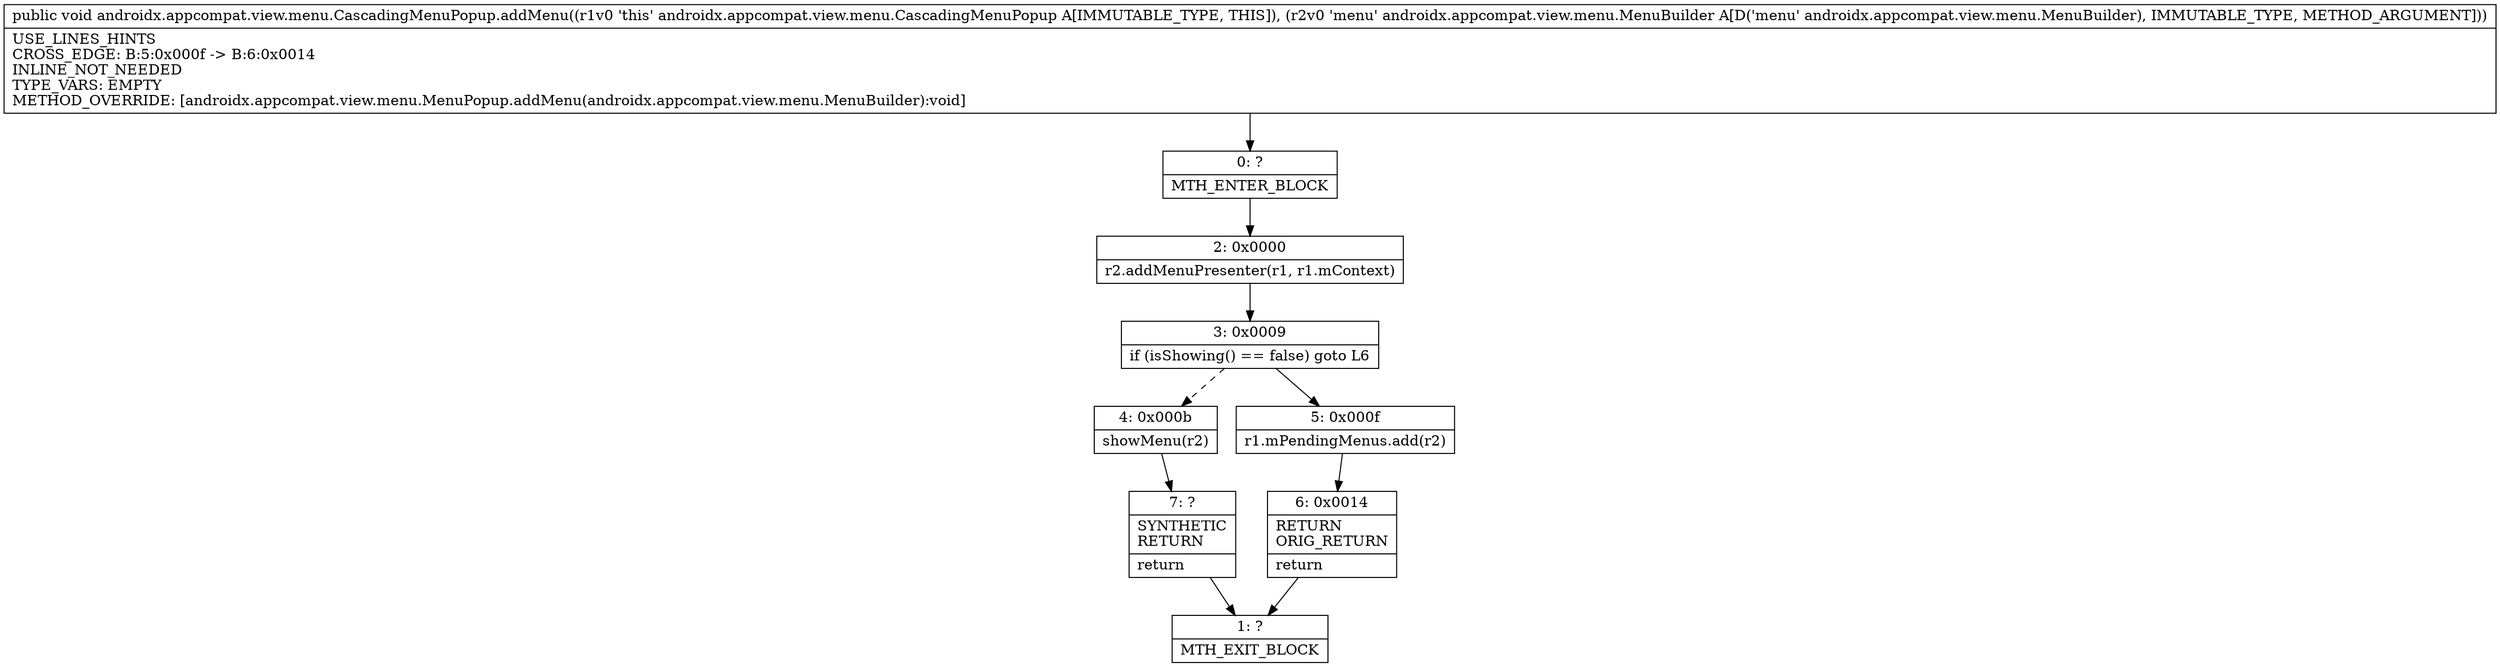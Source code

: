 digraph "CFG forandroidx.appcompat.view.menu.CascadingMenuPopup.addMenu(Landroidx\/appcompat\/view\/menu\/MenuBuilder;)V" {
Node_0 [shape=record,label="{0\:\ ?|MTH_ENTER_BLOCK\l}"];
Node_2 [shape=record,label="{2\:\ 0x0000|r2.addMenuPresenter(r1, r1.mContext)\l}"];
Node_3 [shape=record,label="{3\:\ 0x0009|if (isShowing() == false) goto L6\l}"];
Node_4 [shape=record,label="{4\:\ 0x000b|showMenu(r2)\l}"];
Node_7 [shape=record,label="{7\:\ ?|SYNTHETIC\lRETURN\l|return\l}"];
Node_1 [shape=record,label="{1\:\ ?|MTH_EXIT_BLOCK\l}"];
Node_5 [shape=record,label="{5\:\ 0x000f|r1.mPendingMenus.add(r2)\l}"];
Node_6 [shape=record,label="{6\:\ 0x0014|RETURN\lORIG_RETURN\l|return\l}"];
MethodNode[shape=record,label="{public void androidx.appcompat.view.menu.CascadingMenuPopup.addMenu((r1v0 'this' androidx.appcompat.view.menu.CascadingMenuPopup A[IMMUTABLE_TYPE, THIS]), (r2v0 'menu' androidx.appcompat.view.menu.MenuBuilder A[D('menu' androidx.appcompat.view.menu.MenuBuilder), IMMUTABLE_TYPE, METHOD_ARGUMENT]))  | USE_LINES_HINTS\lCROSS_EDGE: B:5:0x000f \-\> B:6:0x0014\lINLINE_NOT_NEEDED\lTYPE_VARS: EMPTY\lMETHOD_OVERRIDE: [androidx.appcompat.view.menu.MenuPopup.addMenu(androidx.appcompat.view.menu.MenuBuilder):void]\l}"];
MethodNode -> Node_0;Node_0 -> Node_2;
Node_2 -> Node_3;
Node_3 -> Node_4[style=dashed];
Node_3 -> Node_5;
Node_4 -> Node_7;
Node_7 -> Node_1;
Node_5 -> Node_6;
Node_6 -> Node_1;
}

